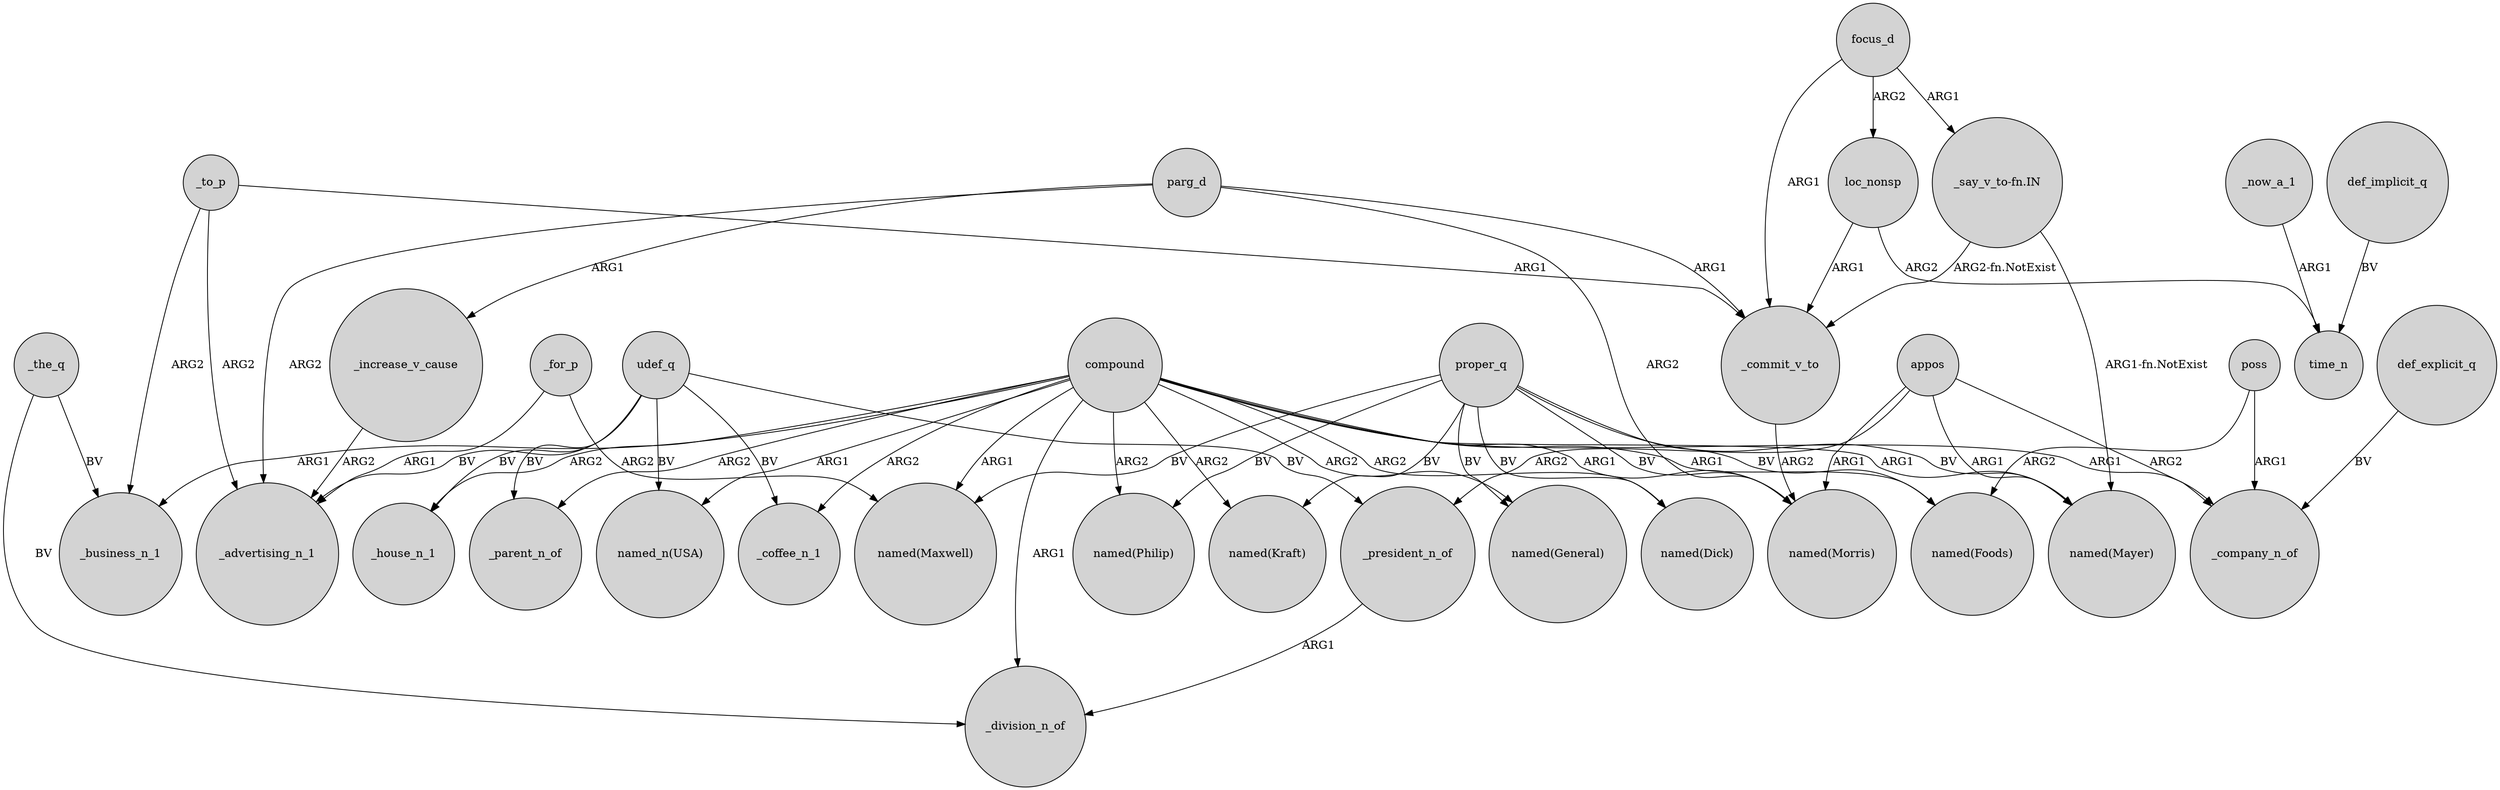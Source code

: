 digraph {
	node [shape=circle style=filled]
	appos -> "named(Morris)" [label=ARG1]
	parg_d -> _advertising_n_1 [label=ARG2]
	_the_q -> _business_n_1 [label=BV]
	focus_d -> loc_nonsp [label=ARG2]
	udef_q -> _parent_n_of [label=BV]
	proper_q -> "named(Maxwell)" [label=BV]
	"_say_v_to-fn.IN" -> _commit_v_to [label="ARG2-fn.NotExist"]
	compound -> _coffee_n_1 [label=ARG2]
	compound -> "named(Dick)" [label=ARG2]
	poss -> "named(Foods)" [label=ARG2]
	appos -> "named(Mayer)" [label=ARG1]
	compound -> _house_n_1 [label=ARG2]
	proper_q -> "named(General)" [label=BV]
	_to_p -> _business_n_1 [label=ARG2]
	proper_q -> "named(Kraft)" [label=BV]
	_to_p -> _commit_v_to [label=ARG1]
	proper_q -> "named(Foods)" [label=BV]
	proper_q -> "named(Dick)" [label=BV]
	compound -> "named(Philip)" [label=ARG2]
	_commit_v_to -> "named(Morris)" [label=ARG2]
	proper_q -> "named(Philip)" [label=BV]
	compound -> "named(General)" [label=ARG2]
	compound -> _parent_n_of [label=ARG2]
	focus_d -> "_say_v_to-fn.IN" [label=ARG1]
	loc_nonsp -> time_n [label=ARG2]
	compound -> "named(Morris)" [label=ARG1]
	udef_q -> _house_n_1 [label=BV]
	def_explicit_q -> _company_n_of [label=BV]
	udef_q -> _advertising_n_1 [label=BV]
	compound -> _company_n_of [label=ARG1]
	appos -> _president_n_of [label=ARG2]
	proper_q -> "named(Morris)" [label=BV]
	compound -> "named_n(USA)" [label=ARG1]
	udef_q -> _president_n_of [label=BV]
	_for_p -> "named(Maxwell)" [label=ARG2]
	_for_p -> _advertising_n_1 [label=ARG1]
	appos -> _company_n_of [label=ARG2]
	compound -> "named(Kraft)" [label=ARG2]
	compound -> _business_n_1 [label=ARG1]
	focus_d -> _commit_v_to [label=ARG1]
	_now_a_1 -> time_n [label=ARG1]
	parg_d -> _increase_v_cause [label=ARG1]
	proper_q -> "named(Mayer)" [label=BV]
	compound -> "named(Foods)" [label=ARG1]
	_president_n_of -> _division_n_of [label=ARG1]
	parg_d -> "named(Morris)" [label=ARG2]
	compound -> "named(Maxwell)" [label=ARG1]
	compound -> "named(Mayer)" [label=ARG1]
	poss -> _company_n_of [label=ARG1]
	udef_q -> "named_n(USA)" [label=BV]
	parg_d -> _commit_v_to [label=ARG1]
	loc_nonsp -> _commit_v_to [label=ARG1]
	udef_q -> _coffee_n_1 [label=BV]
	compound -> _division_n_of [label=ARG1]
	"_say_v_to-fn.IN" -> "named(Mayer)" [label="ARG1-fn.NotExist"]
	def_implicit_q -> time_n [label=BV]
	_the_q -> _division_n_of [label=BV]
	_increase_v_cause -> _advertising_n_1 [label=ARG2]
	_to_p -> _advertising_n_1 [label=ARG2]
}

